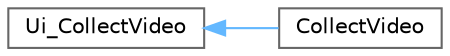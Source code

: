 digraph "类继承关系图"
{
 // LATEX_PDF_SIZE
  bgcolor="transparent";
  edge [fontname=Helvetica,fontsize=10,labelfontname=Helvetica,labelfontsize=10];
  node [fontname=Helvetica,fontsize=10,shape=box,height=0.2,width=0.4];
  rankdir="LR";
  Node0 [id="Node000000",label="Ui_CollectVideo",height=0.2,width=0.4,color="grey40", fillcolor="white", style="filled",URL="$class_ui___collect_video.html",tooltip=" "];
  Node0 -> Node1 [id="edge475_Node000000_Node000001",dir="back",color="steelblue1",style="solid",tooltip=" "];
  Node1 [id="Node000001",label="CollectVideo",height=0.2,width=0.4,color="grey40", fillcolor="white", style="filled",URL="$class_ui_1_1_collect_video.html",tooltip=" "];
}
